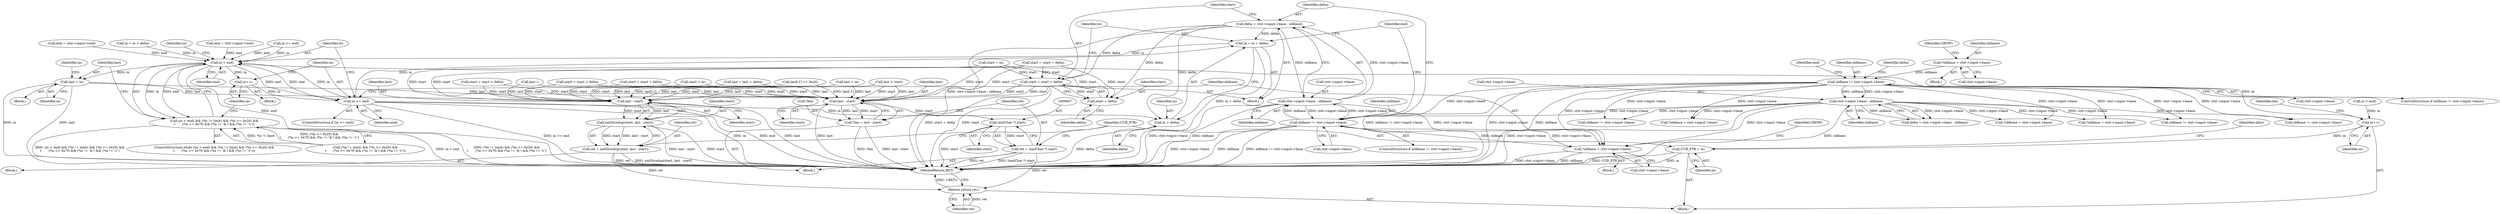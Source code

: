 digraph "0_Chrome_d0947db40187f4708c58e64cbd6013faf9eddeed_1@integer" {
"1000596" [label="(Call,delta = ctxt->input->base - oldbase)"];
"1000598" [label="(Call,ctxt->input->base - oldbase)"];
"1000587" [label="(Call,oldbase != ctxt->input->base)"];
"1000570" [label="(Call,*oldbase = ctxt->input->base)"];
"1000182" [label="(Call,oldbase != ctxt->input->base)"];
"1000173" [label="(Call,*oldbase = ctxt->input->base)"];
"1000193" [label="(Call,ctxt->input->base - oldbase)"];
"1000605" [label="(Call,start = start + delta)"];
"1000607" [label="(Call,start + delta)"];
"1000641" [label="(Call,last - start)"];
"1000638" [label="(Call,*len = last - start)"];
"1000646" [label="(Call,(xmlChar *) start)"];
"1000644" [label="(Call,ret = (xmlChar *) start)"];
"1000673" [label="(Return,return ret;)"];
"1000661" [label="(Call,last - start)"];
"1000659" [label="(Call,xmlStrndup(start, last - start))"];
"1000657" [label="(Call,ret = xmlStrndup(start, last - start))"];
"1000610" [label="(Call,in = in + delta)"];
"1000534" [label="(Call,in < end)"];
"1000533" [label="(Call,(in < end) && (*in != limit) && (*in >= 0x20) &&\n\t       (*in <= 0x7f) && (*in != '&') && (*in != '<'))"];
"1000562" [label="(Call,in++)"];
"1000565" [label="(Call,in >= end)"];
"1000612" [label="(Call,in + delta)"];
"1000622" [label="(Call,last = in)"];
"1000631" [label="(Call,in++)"];
"1000664" [label="(Call,CUR_PTR = in)"];
"1000660" [label="(Identifier,start)"];
"1000586" [label="(ControlStructure,if (oldbase != ctxt->input->base))"];
"1000211" [label="(Identifier,end)"];
"1000484" [label="(Call,oldbase != ctxt->input->base)"];
"1000631" [label="(Call,in++)"];
"1000597" [label="(Identifier,delta)"];
"1000609" [label="(Identifier,delta)"];
"1000646" [label="(Call,(xmlChar *) start)"];
"1000608" [label="(Identifier,start)"];
"1000615" [label="(Call,end = ctxt->input->end)"];
"1000418" [label="(Call,last[-1] == 0x20)"];
"1000533" [label="(Call,(in < end) && (*in != limit) && (*in >= 0x20) &&\n\t       (*in <= 0x7f) && (*in != '&') && (*in != '<'))"];
"1000431" [label="(Call,in < end)"];
"1000611" [label="(Identifier,in)"];
"1000210" [label="(Call,end = ctxt->input->end)"];
"1000427" [label="(Call,last--)"];
"1000296" [label="(Call,start = start + delta)"];
"1000588" [label="(Identifier,oldbase)"];
"1000645" [label="(Identifier,ret)"];
"1000174" [label="(Identifier,oldbase)"];
"1000378" [label="(Call,oldbase != ctxt->input->base)"];
"1000607" [label="(Call,start + delta)"];
"1000612" [label="(Call,in + delta)"];
"1000659" [label="(Call,xmlStrndup(start, last - start))"];
"1000674" [label="(Identifier,ret)"];
"1000361" [label="(Call,*oldbase = ctxt->input->base)"];
"1000664" [label="(Call,CUR_PTR = in)"];
"1000657" [label="(Call,ret = xmlStrndup(start, last - start))"];
"1000643" [label="(Identifier,start)"];
"1000614" [label="(Identifier,delta)"];
"1000635" [label="(Identifier,len)"];
"1000567" [label="(Identifier,end)"];
"1000623" [label="(Identifier,last)"];
"1000604" [label="(Identifier,oldbase)"];
"1000193" [label="(Call,ctxt->input->base - oldbase)"];
"1000663" [label="(Identifier,start)"];
"1000534" [label="(Call,in < end)"];
"1000661" [label="(Call,last - start)"];
"1000658" [label="(Identifier,ret)"];
"1000467" [label="(Call,*oldbase = ctxt->input->base)"];
"1000637" [label="(Block,)"];
"1000662" [label="(Identifier,last)"];
"1000568" [label="(Block,)"];
"1000589" [label="(Call,ctxt->input->base)"];
"1000173" [label="(Call,*oldbase = ctxt->input->base)"];
"1000536" [label="(Identifier,end)"];
"1000641" [label="(Call,last - start)"];
"1000571" [label="(Identifier,oldbase)"];
"1000184" [label="(Call,ctxt->input->base)"];
"1000673" [label="(Return,return ret;)"];
"1000205" [label="(Call,in = in + delta)"];
"1000108" [label="(Block,)"];
"1000665" [label="(Identifier,CUR_PTR)"];
"1000194" [label="(Call,ctxt->input->base)"];
"1000577" [label="(Identifier,GROW)"];
"1000572" [label="(Call,ctxt->input->base)"];
"1000642" [label="(Identifier,last)"];
"1000183" [label="(Identifier,oldbase)"];
"1000687" [label="(MethodReturn,RET)"];
"1000594" [label="(Block,)"];
"1000512" [label="(Call,last = last + delta)"];
"1000598" [label="(Call,ctxt->input->base - oldbase)"];
"1000648" [label="(Identifier,start)"];
"1000599" [label="(Call,ctxt->input->base)"];
"1000537" [label="(Call,(*in != limit) && (*in >= 0x20) &&\n\t       (*in <= 0x7f) && (*in != '&') && (*in != '<'))"];
"1000639" [label="(Call,*len)"];
"1000605" [label="(Call,start = start + delta)"];
"1000616" [label="(Identifier,end)"];
"1000606" [label="(Identifier,start)"];
"1000171" [label="(Block,)"];
"1000540" [label="(Identifier,in)"];
"1000638" [label="(Call,*len = last - start)"];
"1000252" [label="(Call,start = in)"];
"1000168" [label="(Call,in >= end)"];
"1000191" [label="(Call,delta = ctxt->input->base - oldbase)"];
"1000628" [label="(Identifier,in)"];
"1000164" [label="(Call,start = in)"];
"1000610" [label="(Call,in = in + delta)"];
"1000535" [label="(Identifier,in)"];
"1000650" [label="(Block,)"];
"1000396" [label="(Call,start = start + delta)"];
"1000561" [label="(Block,)"];
"1000644" [label="(Call,ret = (xmlChar *) start)"];
"1000622" [label="(Call,last = in)"];
"1000624" [label="(Identifier,in)"];
"1000502" [label="(Call,start = start + delta)"];
"1000596" [label="(Call,delta = ctxt->input->base - oldbase)"];
"1000424" [label="(Call,last > start)"];
"1000199" [label="(Identifier,oldbase)"];
"1000175" [label="(Call,ctxt->input->base)"];
"1000562" [label="(Call,in++)"];
"1000200" [label="(Call,start = start + delta)"];
"1000668" [label="(Identifier,alloc)"];
"1000563" [label="(Identifier,in)"];
"1000531" [label="(Block,)"];
"1000532" [label="(ControlStructure,while ((in < end) && (*in != limit) && (*in >= 0x20) &&\n\t       (*in <= 0x7f) && (*in != '&') && (*in != '<')))"];
"1000613" [label="(Identifier,in)"];
"1000180" [label="(Identifier,GROW)"];
"1000566" [label="(Identifier,in)"];
"1000413" [label="(Call,last = in)"];
"1000565" [label="(Call,in >= end)"];
"1000564" [label="(ControlStructure,if (in >= end))"];
"1000570" [label="(Call,*oldbase = ctxt->input->base)"];
"1000587" [label="(Call,oldbase != ctxt->input->base)"];
"1000181" [label="(ControlStructure,if (oldbase != ctxt->input->base))"];
"1000632" [label="(Identifier,in)"];
"1000192" [label="(Identifier,delta)"];
"1000278" [label="(Call,oldbase != ctxt->input->base)"];
"1000261" [label="(Call,*oldbase = ctxt->input->base)"];
"1000182" [label="(Call,oldbase != ctxt->input->base)"];
"1000666" [label="(Identifier,in)"];
"1000596" -> "1000594"  [label="AST: "];
"1000596" -> "1000598"  [label="CFG: "];
"1000597" -> "1000596"  [label="AST: "];
"1000598" -> "1000596"  [label="AST: "];
"1000606" -> "1000596"  [label="CFG: "];
"1000596" -> "1000687"  [label="DDG: ctxt->input->base - oldbase"];
"1000598" -> "1000596"  [label="DDG: ctxt->input->base"];
"1000598" -> "1000596"  [label="DDG: oldbase"];
"1000596" -> "1000605"  [label="DDG: delta"];
"1000596" -> "1000607"  [label="DDG: delta"];
"1000596" -> "1000610"  [label="DDG: delta"];
"1000596" -> "1000612"  [label="DDG: delta"];
"1000598" -> "1000604"  [label="CFG: "];
"1000599" -> "1000598"  [label="AST: "];
"1000604" -> "1000598"  [label="AST: "];
"1000598" -> "1000687"  [label="DDG: ctxt->input->base"];
"1000598" -> "1000687"  [label="DDG: oldbase"];
"1000598" -> "1000570"  [label="DDG: ctxt->input->base"];
"1000598" -> "1000587"  [label="DDG: ctxt->input->base"];
"1000587" -> "1000598"  [label="DDG: ctxt->input->base"];
"1000587" -> "1000598"  [label="DDG: oldbase"];
"1000587" -> "1000586"  [label="AST: "];
"1000587" -> "1000589"  [label="CFG: "];
"1000588" -> "1000587"  [label="AST: "];
"1000589" -> "1000587"  [label="AST: "];
"1000597" -> "1000587"  [label="CFG: "];
"1000616" -> "1000587"  [label="CFG: "];
"1000587" -> "1000687"  [label="DDG: ctxt->input->base"];
"1000587" -> "1000687"  [label="DDG: oldbase"];
"1000587" -> "1000687"  [label="DDG: oldbase != ctxt->input->base"];
"1000587" -> "1000570"  [label="DDG: ctxt->input->base"];
"1000570" -> "1000587"  [label="DDG: oldbase"];
"1000182" -> "1000587"  [label="DDG: ctxt->input->base"];
"1000193" -> "1000587"  [label="DDG: ctxt->input->base"];
"1000570" -> "1000568"  [label="AST: "];
"1000570" -> "1000572"  [label="CFG: "];
"1000571" -> "1000570"  [label="AST: "];
"1000572" -> "1000570"  [label="AST: "];
"1000577" -> "1000570"  [label="CFG: "];
"1000570" -> "1000687"  [label="DDG: oldbase"];
"1000570" -> "1000687"  [label="DDG: ctxt->input->base"];
"1000182" -> "1000570"  [label="DDG: ctxt->input->base"];
"1000193" -> "1000570"  [label="DDG: ctxt->input->base"];
"1000182" -> "1000181"  [label="AST: "];
"1000182" -> "1000184"  [label="CFG: "];
"1000183" -> "1000182"  [label="AST: "];
"1000184" -> "1000182"  [label="AST: "];
"1000192" -> "1000182"  [label="CFG: "];
"1000211" -> "1000182"  [label="CFG: "];
"1000182" -> "1000687"  [label="DDG: oldbase != ctxt->input->base"];
"1000182" -> "1000687"  [label="DDG: ctxt->input->base"];
"1000182" -> "1000687"  [label="DDG: oldbase"];
"1000173" -> "1000182"  [label="DDG: oldbase"];
"1000182" -> "1000193"  [label="DDG: ctxt->input->base"];
"1000182" -> "1000193"  [label="DDG: oldbase"];
"1000182" -> "1000261"  [label="DDG: ctxt->input->base"];
"1000182" -> "1000278"  [label="DDG: ctxt->input->base"];
"1000182" -> "1000361"  [label="DDG: ctxt->input->base"];
"1000182" -> "1000378"  [label="DDG: ctxt->input->base"];
"1000182" -> "1000467"  [label="DDG: ctxt->input->base"];
"1000182" -> "1000484"  [label="DDG: ctxt->input->base"];
"1000173" -> "1000171"  [label="AST: "];
"1000173" -> "1000175"  [label="CFG: "];
"1000174" -> "1000173"  [label="AST: "];
"1000175" -> "1000173"  [label="AST: "];
"1000180" -> "1000173"  [label="CFG: "];
"1000193" -> "1000191"  [label="AST: "];
"1000193" -> "1000199"  [label="CFG: "];
"1000194" -> "1000193"  [label="AST: "];
"1000199" -> "1000193"  [label="AST: "];
"1000191" -> "1000193"  [label="CFG: "];
"1000193" -> "1000687"  [label="DDG: ctxt->input->base"];
"1000193" -> "1000687"  [label="DDG: oldbase"];
"1000193" -> "1000191"  [label="DDG: ctxt->input->base"];
"1000193" -> "1000191"  [label="DDG: oldbase"];
"1000193" -> "1000261"  [label="DDG: ctxt->input->base"];
"1000193" -> "1000278"  [label="DDG: ctxt->input->base"];
"1000193" -> "1000361"  [label="DDG: ctxt->input->base"];
"1000193" -> "1000378"  [label="DDG: ctxt->input->base"];
"1000193" -> "1000467"  [label="DDG: ctxt->input->base"];
"1000193" -> "1000484"  [label="DDG: ctxt->input->base"];
"1000605" -> "1000594"  [label="AST: "];
"1000605" -> "1000607"  [label="CFG: "];
"1000606" -> "1000605"  [label="AST: "];
"1000607" -> "1000605"  [label="AST: "];
"1000611" -> "1000605"  [label="CFG: "];
"1000605" -> "1000687"  [label="DDG: start + delta"];
"1000605" -> "1000687"  [label="DDG: start"];
"1000200" -> "1000605"  [label="DDG: start"];
"1000164" -> "1000605"  [label="DDG: start"];
"1000605" -> "1000607"  [label="DDG: start"];
"1000605" -> "1000641"  [label="DDG: start"];
"1000605" -> "1000661"  [label="DDG: start"];
"1000607" -> "1000609"  [label="CFG: "];
"1000608" -> "1000607"  [label="AST: "];
"1000609" -> "1000607"  [label="AST: "];
"1000200" -> "1000607"  [label="DDG: start"];
"1000164" -> "1000607"  [label="DDG: start"];
"1000641" -> "1000638"  [label="AST: "];
"1000641" -> "1000643"  [label="CFG: "];
"1000642" -> "1000641"  [label="AST: "];
"1000643" -> "1000641"  [label="AST: "];
"1000638" -> "1000641"  [label="CFG: "];
"1000641" -> "1000687"  [label="DDG: last"];
"1000641" -> "1000638"  [label="DDG: last"];
"1000641" -> "1000638"  [label="DDG: start"];
"1000427" -> "1000641"  [label="DDG: last"];
"1000622" -> "1000641"  [label="DDG: last"];
"1000512" -> "1000641"  [label="DDG: last"];
"1000413" -> "1000641"  [label="DDG: last"];
"1000424" -> "1000641"  [label="DDG: last"];
"1000424" -> "1000641"  [label="DDG: start"];
"1000418" -> "1000641"  [label="DDG: last[-1]"];
"1000396" -> "1000641"  [label="DDG: start"];
"1000200" -> "1000641"  [label="DDG: start"];
"1000252" -> "1000641"  [label="DDG: start"];
"1000502" -> "1000641"  [label="DDG: start"];
"1000296" -> "1000641"  [label="DDG: start"];
"1000164" -> "1000641"  [label="DDG: start"];
"1000641" -> "1000646"  [label="DDG: start"];
"1000638" -> "1000637"  [label="AST: "];
"1000639" -> "1000638"  [label="AST: "];
"1000645" -> "1000638"  [label="CFG: "];
"1000638" -> "1000687"  [label="DDG: last - start"];
"1000638" -> "1000687"  [label="DDG: *len"];
"1000646" -> "1000644"  [label="AST: "];
"1000646" -> "1000648"  [label="CFG: "];
"1000647" -> "1000646"  [label="AST: "];
"1000648" -> "1000646"  [label="AST: "];
"1000644" -> "1000646"  [label="CFG: "];
"1000646" -> "1000687"  [label="DDG: start"];
"1000646" -> "1000644"  [label="DDG: start"];
"1000644" -> "1000637"  [label="AST: "];
"1000645" -> "1000644"  [label="AST: "];
"1000665" -> "1000644"  [label="CFG: "];
"1000644" -> "1000687"  [label="DDG: (xmlChar *) start"];
"1000644" -> "1000687"  [label="DDG: ret"];
"1000644" -> "1000673"  [label="DDG: ret"];
"1000673" -> "1000108"  [label="AST: "];
"1000673" -> "1000674"  [label="CFG: "];
"1000674" -> "1000673"  [label="AST: "];
"1000687" -> "1000673"  [label="CFG: "];
"1000673" -> "1000687"  [label="DDG: <RET>"];
"1000674" -> "1000673"  [label="DDG: ret"];
"1000657" -> "1000673"  [label="DDG: ret"];
"1000661" -> "1000659"  [label="AST: "];
"1000661" -> "1000663"  [label="CFG: "];
"1000662" -> "1000661"  [label="AST: "];
"1000663" -> "1000661"  [label="AST: "];
"1000659" -> "1000661"  [label="CFG: "];
"1000661" -> "1000687"  [label="DDG: last"];
"1000661" -> "1000659"  [label="DDG: start"];
"1000661" -> "1000659"  [label="DDG: last"];
"1000427" -> "1000661"  [label="DDG: last"];
"1000622" -> "1000661"  [label="DDG: last"];
"1000512" -> "1000661"  [label="DDG: last"];
"1000413" -> "1000661"  [label="DDG: last"];
"1000424" -> "1000661"  [label="DDG: last"];
"1000424" -> "1000661"  [label="DDG: start"];
"1000418" -> "1000661"  [label="DDG: last[-1]"];
"1000396" -> "1000661"  [label="DDG: start"];
"1000200" -> "1000661"  [label="DDG: start"];
"1000252" -> "1000661"  [label="DDG: start"];
"1000502" -> "1000661"  [label="DDG: start"];
"1000296" -> "1000661"  [label="DDG: start"];
"1000164" -> "1000661"  [label="DDG: start"];
"1000659" -> "1000657"  [label="AST: "];
"1000660" -> "1000659"  [label="AST: "];
"1000657" -> "1000659"  [label="CFG: "];
"1000659" -> "1000687"  [label="DDG: start"];
"1000659" -> "1000687"  [label="DDG: last - start"];
"1000659" -> "1000657"  [label="DDG: start"];
"1000659" -> "1000657"  [label="DDG: last - start"];
"1000657" -> "1000650"  [label="AST: "];
"1000658" -> "1000657"  [label="AST: "];
"1000665" -> "1000657"  [label="CFG: "];
"1000657" -> "1000687"  [label="DDG: ret"];
"1000657" -> "1000687"  [label="DDG: xmlStrndup(start, last - start)"];
"1000610" -> "1000594"  [label="AST: "];
"1000610" -> "1000612"  [label="CFG: "];
"1000611" -> "1000610"  [label="AST: "];
"1000612" -> "1000610"  [label="AST: "];
"1000616" -> "1000610"  [label="CFG: "];
"1000610" -> "1000687"  [label="DDG: in + delta"];
"1000610" -> "1000534"  [label="DDG: in"];
"1000565" -> "1000610"  [label="DDG: in"];
"1000534" -> "1000533"  [label="AST: "];
"1000534" -> "1000536"  [label="CFG: "];
"1000535" -> "1000534"  [label="AST: "];
"1000536" -> "1000534"  [label="AST: "];
"1000540" -> "1000534"  [label="CFG: "];
"1000533" -> "1000534"  [label="CFG: "];
"1000534" -> "1000687"  [label="DDG: end"];
"1000534" -> "1000533"  [label="DDG: in"];
"1000534" -> "1000533"  [label="DDG: end"];
"1000168" -> "1000534"  [label="DDG: in"];
"1000168" -> "1000534"  [label="DDG: end"];
"1000565" -> "1000534"  [label="DDG: in"];
"1000565" -> "1000534"  [label="DDG: end"];
"1000205" -> "1000534"  [label="DDG: in"];
"1000615" -> "1000534"  [label="DDG: end"];
"1000210" -> "1000534"  [label="DDG: end"];
"1000534" -> "1000562"  [label="DDG: in"];
"1000534" -> "1000565"  [label="DDG: end"];
"1000534" -> "1000622"  [label="DDG: in"];
"1000534" -> "1000631"  [label="DDG: in"];
"1000533" -> "1000532"  [label="AST: "];
"1000533" -> "1000537"  [label="CFG: "];
"1000537" -> "1000533"  [label="AST: "];
"1000563" -> "1000533"  [label="CFG: "];
"1000623" -> "1000533"  [label="CFG: "];
"1000533" -> "1000687"  [label="DDG: (in < end) && (*in != limit) && (*in >= 0x20) &&\n\t       (*in <= 0x7f) && (*in != '&') && (*in != '<')"];
"1000533" -> "1000687"  [label="DDG: in < end"];
"1000533" -> "1000687"  [label="DDG: (*in != limit) && (*in >= 0x20) &&\n\t       (*in <= 0x7f) && (*in != '&') && (*in != '<')"];
"1000537" -> "1000533"  [label="DDG: *in != limit"];
"1000537" -> "1000533"  [label="DDG: (*in >= 0x20) &&\n\t       (*in <= 0x7f) && (*in != '&') && (*in != '<')"];
"1000562" -> "1000561"  [label="AST: "];
"1000562" -> "1000563"  [label="CFG: "];
"1000563" -> "1000562"  [label="AST: "];
"1000566" -> "1000562"  [label="CFG: "];
"1000562" -> "1000565"  [label="DDG: in"];
"1000565" -> "1000564"  [label="AST: "];
"1000565" -> "1000567"  [label="CFG: "];
"1000566" -> "1000565"  [label="AST: "];
"1000567" -> "1000565"  [label="AST: "];
"1000535" -> "1000565"  [label="CFG: "];
"1000571" -> "1000565"  [label="CFG: "];
"1000565" -> "1000687"  [label="DDG: in"];
"1000565" -> "1000687"  [label="DDG: end"];
"1000565" -> "1000687"  [label="DDG: in >= end"];
"1000565" -> "1000612"  [label="DDG: in"];
"1000612" -> "1000614"  [label="CFG: "];
"1000613" -> "1000612"  [label="AST: "];
"1000614" -> "1000612"  [label="AST: "];
"1000612" -> "1000687"  [label="DDG: delta"];
"1000622" -> "1000531"  [label="AST: "];
"1000622" -> "1000624"  [label="CFG: "];
"1000623" -> "1000622"  [label="AST: "];
"1000624" -> "1000622"  [label="AST: "];
"1000628" -> "1000622"  [label="CFG: "];
"1000622" -> "1000687"  [label="DDG: last"];
"1000622" -> "1000687"  [label="DDG: in"];
"1000631" -> "1000108"  [label="AST: "];
"1000631" -> "1000632"  [label="CFG: "];
"1000632" -> "1000631"  [label="AST: "];
"1000635" -> "1000631"  [label="CFG: "];
"1000431" -> "1000631"  [label="DDG: in"];
"1000631" -> "1000664"  [label="DDG: in"];
"1000664" -> "1000108"  [label="AST: "];
"1000664" -> "1000666"  [label="CFG: "];
"1000665" -> "1000664"  [label="AST: "];
"1000666" -> "1000664"  [label="AST: "];
"1000668" -> "1000664"  [label="CFG: "];
"1000664" -> "1000687"  [label="DDG: in"];
"1000664" -> "1000687"  [label="DDG: CUR_PTR"];
}
